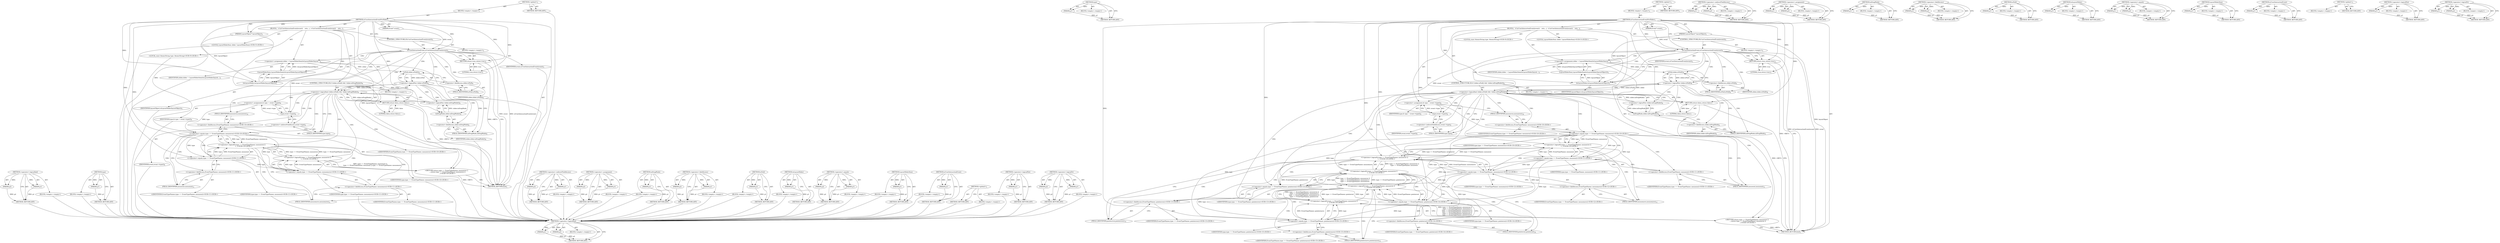digraph "&lt;operator&gt;.logicalOr" {
vulnerable_106 [label=<(METHOD,&lt;operator&gt;.logicalAnd)>];
vulnerable_107 [label=<(PARAM,p1)>];
vulnerable_108 [label=<(PARAM,p2)>];
vulnerable_109 [label=<(BLOCK,&lt;empty&gt;,&lt;empty&gt;)>];
vulnerable_110 [label=<(METHOD_RETURN,ANY)>];
vulnerable_128 [label=<(METHOD,type)>];
vulnerable_129 [label=<(PARAM,p1)>];
vulnerable_130 [label=<(BLOCK,&lt;empty&gt;,&lt;empty&gt;)>];
vulnerable_131 [label=<(METHOD_RETURN,ANY)>];
vulnerable_6 [label=<(METHOD,&lt;global&gt;)<SUB>1</SUB>>];
vulnerable_7 [label=<(BLOCK,&lt;empty&gt;,&lt;empty&gt;)<SUB>1</SUB>>];
vulnerable_8 [label=<(METHOD,isUserInteractionEventForSlider)<SUB>1</SUB>>];
vulnerable_9 [label=<(PARAM,Event* event)<SUB>1</SUB>>];
vulnerable_10 [label=<(PARAM,LayoutObject* layoutObject)<SUB>1</SUB>>];
vulnerable_11 [label=<(BLOCK,{
  if (isUserInteractionEvent(event))
    retu...,{
  if (isUserInteractionEvent(event))
    retu...)<SUB>1</SUB>>];
vulnerable_12 [label=<(CONTROL_STRUCTURE,IF,if (isUserInteractionEvent(event)))<SUB>2</SUB>>];
vulnerable_13 [label=<(isUserInteractionEvent,isUserInteractionEvent(event))<SUB>2</SUB>>];
vulnerable_14 [label=<(IDENTIFIER,event,isUserInteractionEvent(event))<SUB>2</SUB>>];
vulnerable_15 [label=<(BLOCK,&lt;empty&gt;,&lt;empty&gt;)<SUB>3</SUB>>];
vulnerable_16 [label=<(RETURN,return true;,return true;)<SUB>3</SUB>>];
vulnerable_17 [label=<(LITERAL,true,return true;)<SUB>3</SUB>>];
vulnerable_18 [label="<(LOCAL,LayoutSliderItem slider: LayoutSliderItem)<SUB>5</SUB>>"];
vulnerable_19 [label=<(&lt;operator&gt;.assignment,slider = LayoutSliderItem(toLayoutSlider(layout...)<SUB>5</SUB>>];
vulnerable_20 [label=<(IDENTIFIER,slider,slider = LayoutSliderItem(toLayoutSlider(layout...)<SUB>5</SUB>>];
vulnerable_21 [label=<(LayoutSliderItem,LayoutSliderItem(toLayoutSlider(layoutObject)))<SUB>5</SUB>>];
vulnerable_22 [label=<(toLayoutSlider,toLayoutSlider(layoutObject))<SUB>5</SUB>>];
vulnerable_23 [label=<(IDENTIFIER,layoutObject,toLayoutSlider(layoutObject))<SUB>5</SUB>>];
vulnerable_24 [label=<(CONTROL_STRUCTURE,IF,if (!slider.isNull() &amp;&amp; !slider.inDragMode()))<SUB>6</SUB>>];
vulnerable_25 [label=<(&lt;operator&gt;.logicalAnd,!slider.isNull() &amp;&amp; !slider.inDragMode())<SUB>6</SUB>>];
vulnerable_26 [label=<(&lt;operator&gt;.logicalNot,!slider.isNull())<SUB>6</SUB>>];
vulnerable_27 [label=<(isNull,slider.isNull())<SUB>6</SUB>>];
vulnerable_28 [label=<(&lt;operator&gt;.fieldAccess,slider.isNull)<SUB>6</SUB>>];
vulnerable_29 [label=<(IDENTIFIER,slider,slider.isNull())<SUB>6</SUB>>];
vulnerable_30 [label=<(FIELD_IDENTIFIER,isNull,isNull)<SUB>6</SUB>>];
vulnerable_31 [label=<(&lt;operator&gt;.logicalNot,!slider.inDragMode())<SUB>6</SUB>>];
vulnerable_32 [label=<(inDragMode,slider.inDragMode())<SUB>6</SUB>>];
vulnerable_33 [label=<(&lt;operator&gt;.fieldAccess,slider.inDragMode)<SUB>6</SUB>>];
vulnerable_34 [label=<(IDENTIFIER,slider,slider.inDragMode())<SUB>6</SUB>>];
vulnerable_35 [label=<(FIELD_IDENTIFIER,inDragMode,inDragMode)<SUB>6</SUB>>];
vulnerable_36 [label=<(BLOCK,&lt;empty&gt;,&lt;empty&gt;)<SUB>7</SUB>>];
vulnerable_37 [label=<(RETURN,return false;,return false;)<SUB>7</SUB>>];
vulnerable_38 [label=<(LITERAL,false,return false;)<SUB>7</SUB>>];
vulnerable_39 [label="<(LOCAL,const AtomicString type: AtomicString)<SUB>9</SUB>>"];
vulnerable_40 [label=<(&lt;operator&gt;.assignment,&amp; type = event-&gt;type())<SUB>9</SUB>>];
vulnerable_41 [label=<(IDENTIFIER,type,&amp; type = event-&gt;type())<SUB>9</SUB>>];
vulnerable_42 [label=<(type,event-&gt;type())<SUB>9</SUB>>];
vulnerable_43 [label=<(&lt;operator&gt;.indirectFieldAccess,event-&gt;type)<SUB>9</SUB>>];
vulnerable_44 [label=<(IDENTIFIER,event,event-&gt;type())<SUB>9</SUB>>];
vulnerable_45 [label=<(FIELD_IDENTIFIER,type,type)<SUB>9</SUB>>];
vulnerable_46 [label="<(RETURN,return type == EventTypeNames::mouseover ||
   ...,return type == EventTypeNames::mouseover ||
   ...)<SUB>10</SUB>>"];
vulnerable_47 [label="<(&lt;operator&gt;.logicalOr,type == EventTypeNames::mouseover ||
         t...)<SUB>10</SUB>>"];
vulnerable_48 [label="<(&lt;operator&gt;.logicalOr,type == EventTypeNames::mouseover ||
         t...)<SUB>10</SUB>>"];
vulnerable_49 [label="<(&lt;operator&gt;.equals,type == EventTypeNames::mouseover)<SUB>10</SUB>>"];
vulnerable_50 [label="<(IDENTIFIER,type,type == EventTypeNames::mouseover)<SUB>10</SUB>>"];
vulnerable_51 [label="<(&lt;operator&gt;.fieldAccess,EventTypeNames::mouseover)<SUB>10</SUB>>"];
vulnerable_52 [label="<(IDENTIFIER,EventTypeNames,type == EventTypeNames::mouseover)<SUB>10</SUB>>"];
vulnerable_53 [label=<(FIELD_IDENTIFIER,mouseover,mouseover)<SUB>10</SUB>>];
vulnerable_54 [label="<(&lt;operator&gt;.equals,type == EventTypeNames::mouseout)<SUB>11</SUB>>"];
vulnerable_55 [label="<(IDENTIFIER,type,type == EventTypeNames::mouseout)<SUB>11</SUB>>"];
vulnerable_56 [label="<(&lt;operator&gt;.fieldAccess,EventTypeNames::mouseout)<SUB>11</SUB>>"];
vulnerable_57 [label="<(IDENTIFIER,EventTypeNames,type == EventTypeNames::mouseout)<SUB>11</SUB>>"];
vulnerable_58 [label=<(FIELD_IDENTIFIER,mouseout,mouseout)<SUB>11</SUB>>];
vulnerable_59 [label="<(&lt;operator&gt;.equals,type == EventTypeNames::mousemove)<SUB>11</SUB>>"];
vulnerable_60 [label="<(IDENTIFIER,type,type == EventTypeNames::mousemove)<SUB>11</SUB>>"];
vulnerable_61 [label="<(&lt;operator&gt;.fieldAccess,EventTypeNames::mousemove)<SUB>11</SUB>>"];
vulnerable_62 [label="<(IDENTIFIER,EventTypeNames,type == EventTypeNames::mousemove)<SUB>11</SUB>>"];
vulnerable_63 [label=<(FIELD_IDENTIFIER,mousemove,mousemove)<SUB>11</SUB>>];
vulnerable_64 [label=<(METHOD_RETURN,bool)<SUB>1</SUB>>];
vulnerable_66 [label=<(METHOD_RETURN,ANY)<SUB>1</SUB>>];
vulnerable_132 [label=<(METHOD,&lt;operator&gt;.indirectFieldAccess)>];
vulnerable_133 [label=<(PARAM,p1)>];
vulnerable_134 [label=<(PARAM,p2)>];
vulnerable_135 [label=<(BLOCK,&lt;empty&gt;,&lt;empty&gt;)>];
vulnerable_136 [label=<(METHOD_RETURN,ANY)>];
vulnerable_93 [label=<(METHOD,&lt;operator&gt;.assignment)>];
vulnerable_94 [label=<(PARAM,p1)>];
vulnerable_95 [label=<(PARAM,p2)>];
vulnerable_96 [label=<(BLOCK,&lt;empty&gt;,&lt;empty&gt;)>];
vulnerable_97 [label=<(METHOD_RETURN,ANY)>];
vulnerable_124 [label=<(METHOD,inDragMode)>];
vulnerable_125 [label=<(PARAM,p1)>];
vulnerable_126 [label=<(BLOCK,&lt;empty&gt;,&lt;empty&gt;)>];
vulnerable_127 [label=<(METHOD_RETURN,ANY)>];
vulnerable_119 [label=<(METHOD,&lt;operator&gt;.fieldAccess)>];
vulnerable_120 [label=<(PARAM,p1)>];
vulnerable_121 [label=<(PARAM,p2)>];
vulnerable_122 [label=<(BLOCK,&lt;empty&gt;,&lt;empty&gt;)>];
vulnerable_123 [label=<(METHOD_RETURN,ANY)>];
vulnerable_115 [label=<(METHOD,isNull)>];
vulnerable_116 [label=<(PARAM,p1)>];
vulnerable_117 [label=<(BLOCK,&lt;empty&gt;,&lt;empty&gt;)>];
vulnerable_118 [label=<(METHOD_RETURN,ANY)>];
vulnerable_102 [label=<(METHOD,toLayoutSlider)>];
vulnerable_103 [label=<(PARAM,p1)>];
vulnerable_104 [label=<(BLOCK,&lt;empty&gt;,&lt;empty&gt;)>];
vulnerable_105 [label=<(METHOD_RETURN,ANY)>];
vulnerable_142 [label=<(METHOD,&lt;operator&gt;.equals)>];
vulnerable_143 [label=<(PARAM,p1)>];
vulnerable_144 [label=<(PARAM,p2)>];
vulnerable_145 [label=<(BLOCK,&lt;empty&gt;,&lt;empty&gt;)>];
vulnerable_146 [label=<(METHOD_RETURN,ANY)>];
vulnerable_98 [label=<(METHOD,LayoutSliderItem)>];
vulnerable_99 [label=<(PARAM,p1)>];
vulnerable_100 [label=<(BLOCK,&lt;empty&gt;,&lt;empty&gt;)>];
vulnerable_101 [label=<(METHOD_RETURN,ANY)>];
vulnerable_89 [label=<(METHOD,isUserInteractionEvent)>];
vulnerable_90 [label=<(PARAM,p1)>];
vulnerable_91 [label=<(BLOCK,&lt;empty&gt;,&lt;empty&gt;)>];
vulnerable_92 [label=<(METHOD_RETURN,ANY)>];
vulnerable_83 [label=<(METHOD,&lt;global&gt;)<SUB>1</SUB>>];
vulnerable_84 [label=<(BLOCK,&lt;empty&gt;,&lt;empty&gt;)>];
vulnerable_85 [label=<(METHOD_RETURN,ANY)>];
vulnerable_111 [label=<(METHOD,&lt;operator&gt;.logicalNot)>];
vulnerable_112 [label=<(PARAM,p1)>];
vulnerable_113 [label=<(BLOCK,&lt;empty&gt;,&lt;empty&gt;)>];
vulnerable_114 [label=<(METHOD_RETURN,ANY)>];
vulnerable_137 [label=<(METHOD,&lt;operator&gt;.logicalOr)>];
vulnerable_138 [label=<(PARAM,p1)>];
vulnerable_139 [label=<(PARAM,p2)>];
vulnerable_140 [label=<(BLOCK,&lt;empty&gt;,&lt;empty&gt;)>];
vulnerable_141 [label=<(METHOD_RETURN,ANY)>];
fixed_124 [label=<(METHOD,&lt;operator&gt;.logicalAnd)>];
fixed_125 [label=<(PARAM,p1)>];
fixed_126 [label=<(PARAM,p2)>];
fixed_127 [label=<(BLOCK,&lt;empty&gt;,&lt;empty&gt;)>];
fixed_128 [label=<(METHOD_RETURN,ANY)>];
fixed_146 [label=<(METHOD,type)>];
fixed_147 [label=<(PARAM,p1)>];
fixed_148 [label=<(BLOCK,&lt;empty&gt;,&lt;empty&gt;)>];
fixed_149 [label=<(METHOD_RETURN,ANY)>];
fixed_6 [label=<(METHOD,&lt;global&gt;)<SUB>1</SUB>>];
fixed_7 [label=<(BLOCK,&lt;empty&gt;,&lt;empty&gt;)<SUB>1</SUB>>];
fixed_8 [label=<(METHOD,isUserInteractionEventForSlider)<SUB>1</SUB>>];
fixed_9 [label=<(PARAM,Event* event)<SUB>1</SUB>>];
fixed_10 [label=<(PARAM,LayoutObject* layoutObject)<SUB>1</SUB>>];
fixed_11 [label=<(BLOCK,{
  if (isUserInteractionEvent(event))
    retu...,{
  if (isUserInteractionEvent(event))
    retu...)<SUB>1</SUB>>];
fixed_12 [label=<(CONTROL_STRUCTURE,IF,if (isUserInteractionEvent(event)))<SUB>2</SUB>>];
fixed_13 [label=<(isUserInteractionEvent,isUserInteractionEvent(event))<SUB>2</SUB>>];
fixed_14 [label=<(IDENTIFIER,event,isUserInteractionEvent(event))<SUB>2</SUB>>];
fixed_15 [label=<(BLOCK,&lt;empty&gt;,&lt;empty&gt;)<SUB>3</SUB>>];
fixed_16 [label=<(RETURN,return true;,return true;)<SUB>3</SUB>>];
fixed_17 [label=<(LITERAL,true,return true;)<SUB>3</SUB>>];
fixed_18 [label="<(LOCAL,LayoutSliderItem slider: LayoutSliderItem)<SUB>5</SUB>>"];
fixed_19 [label=<(&lt;operator&gt;.assignment,slider = LayoutSliderItem(toLayoutSlider(layout...)<SUB>5</SUB>>];
fixed_20 [label=<(IDENTIFIER,slider,slider = LayoutSliderItem(toLayoutSlider(layout...)<SUB>5</SUB>>];
fixed_21 [label=<(LayoutSliderItem,LayoutSliderItem(toLayoutSlider(layoutObject)))<SUB>5</SUB>>];
fixed_22 [label=<(toLayoutSlider,toLayoutSlider(layoutObject))<SUB>5</SUB>>];
fixed_23 [label=<(IDENTIFIER,layoutObject,toLayoutSlider(layoutObject))<SUB>5</SUB>>];
fixed_24 [label=<(CONTROL_STRUCTURE,IF,if (!slider.isNull() &amp;&amp; !slider.inDragMode()))<SUB>6</SUB>>];
fixed_25 [label=<(&lt;operator&gt;.logicalAnd,!slider.isNull() &amp;&amp; !slider.inDragMode())<SUB>6</SUB>>];
fixed_26 [label=<(&lt;operator&gt;.logicalNot,!slider.isNull())<SUB>6</SUB>>];
fixed_27 [label=<(isNull,slider.isNull())<SUB>6</SUB>>];
fixed_28 [label=<(&lt;operator&gt;.fieldAccess,slider.isNull)<SUB>6</SUB>>];
fixed_29 [label=<(IDENTIFIER,slider,slider.isNull())<SUB>6</SUB>>];
fixed_30 [label=<(FIELD_IDENTIFIER,isNull,isNull)<SUB>6</SUB>>];
fixed_31 [label=<(&lt;operator&gt;.logicalNot,!slider.inDragMode())<SUB>6</SUB>>];
fixed_32 [label=<(inDragMode,slider.inDragMode())<SUB>6</SUB>>];
fixed_33 [label=<(&lt;operator&gt;.fieldAccess,slider.inDragMode)<SUB>6</SUB>>];
fixed_34 [label=<(IDENTIFIER,slider,slider.inDragMode())<SUB>6</SUB>>];
fixed_35 [label=<(FIELD_IDENTIFIER,inDragMode,inDragMode)<SUB>6</SUB>>];
fixed_36 [label=<(BLOCK,&lt;empty&gt;,&lt;empty&gt;)<SUB>7</SUB>>];
fixed_37 [label=<(RETURN,return false;,return false;)<SUB>7</SUB>>];
fixed_38 [label=<(LITERAL,false,return false;)<SUB>7</SUB>>];
fixed_39 [label="<(LOCAL,const AtomicString type: AtomicString)<SUB>9</SUB>>"];
fixed_40 [label=<(&lt;operator&gt;.assignment,&amp; type = event-&gt;type())<SUB>9</SUB>>];
fixed_41 [label=<(IDENTIFIER,type,&amp; type = event-&gt;type())<SUB>9</SUB>>];
fixed_42 [label=<(type,event-&gt;type())<SUB>9</SUB>>];
fixed_43 [label=<(&lt;operator&gt;.indirectFieldAccess,event-&gt;type)<SUB>9</SUB>>];
fixed_44 [label=<(IDENTIFIER,event,event-&gt;type())<SUB>9</SUB>>];
fixed_45 [label=<(FIELD_IDENTIFIER,type,type)<SUB>9</SUB>>];
fixed_46 [label="<(RETURN,return type == EventTypeNames::mouseover ||
   ...,return type == EventTypeNames::mouseover ||
   ...)<SUB>10</SUB>>"];
fixed_47 [label="<(&lt;operator&gt;.logicalOr,type == EventTypeNames::mouseover ||
         t...)<SUB>10</SUB>>"];
fixed_48 [label="<(&lt;operator&gt;.logicalOr,type == EventTypeNames::mouseover ||
         t...)<SUB>10</SUB>>"];
fixed_49 [label="<(&lt;operator&gt;.logicalOr,type == EventTypeNames::mouseover ||
         t...)<SUB>10</SUB>>"];
fixed_50 [label="<(&lt;operator&gt;.logicalOr,type == EventTypeNames::mouseover ||
         t...)<SUB>10</SUB>>"];
fixed_51 [label="<(&lt;operator&gt;.logicalOr,type == EventTypeNames::mouseover ||
         t...)<SUB>10</SUB>>"];
fixed_52 [label="<(&lt;operator&gt;.equals,type == EventTypeNames::mouseover)<SUB>10</SUB>>"];
fixed_53 [label="<(IDENTIFIER,type,type == EventTypeNames::mouseover)<SUB>10</SUB>>"];
fixed_54 [label="<(&lt;operator&gt;.fieldAccess,EventTypeNames::mouseover)<SUB>10</SUB>>"];
fixed_55 [label="<(IDENTIFIER,EventTypeNames,type == EventTypeNames::mouseover)<SUB>10</SUB>>"];
fixed_56 [label=<(FIELD_IDENTIFIER,mouseover,mouseover)<SUB>10</SUB>>];
fixed_57 [label="<(&lt;operator&gt;.equals,type == EventTypeNames::mouseout)<SUB>11</SUB>>"];
fixed_58 [label="<(IDENTIFIER,type,type == EventTypeNames::mouseout)<SUB>11</SUB>>"];
fixed_59 [label="<(&lt;operator&gt;.fieldAccess,EventTypeNames::mouseout)<SUB>11</SUB>>"];
fixed_60 [label="<(IDENTIFIER,EventTypeNames,type == EventTypeNames::mouseout)<SUB>11</SUB>>"];
fixed_61 [label=<(FIELD_IDENTIFIER,mouseout,mouseout)<SUB>11</SUB>>];
fixed_62 [label="<(&lt;operator&gt;.equals,type == EventTypeNames::mousemove)<SUB>12</SUB>>"];
fixed_63 [label="<(IDENTIFIER,type,type == EventTypeNames::mousemove)<SUB>12</SUB>>"];
fixed_64 [label="<(&lt;operator&gt;.fieldAccess,EventTypeNames::mousemove)<SUB>12</SUB>>"];
fixed_65 [label="<(IDENTIFIER,EventTypeNames,type == EventTypeNames::mousemove)<SUB>12</SUB>>"];
fixed_66 [label=<(FIELD_IDENTIFIER,mousemove,mousemove)<SUB>12</SUB>>];
fixed_67 [label="<(&lt;operator&gt;.equals,type == EventTypeNames::pointerover)<SUB>13</SUB>>"];
fixed_68 [label="<(IDENTIFIER,type,type == EventTypeNames::pointerover)<SUB>13</SUB>>"];
fixed_69 [label="<(&lt;operator&gt;.fieldAccess,EventTypeNames::pointerover)<SUB>13</SUB>>"];
fixed_70 [label="<(IDENTIFIER,EventTypeNames,type == EventTypeNames::pointerover)<SUB>13</SUB>>"];
fixed_71 [label=<(FIELD_IDENTIFIER,pointerover,pointerover)<SUB>13</SUB>>];
fixed_72 [label="<(&lt;operator&gt;.equals,type == EventTypeNames::pointerout)<SUB>14</SUB>>"];
fixed_73 [label="<(IDENTIFIER,type,type == EventTypeNames::pointerout)<SUB>14</SUB>>"];
fixed_74 [label="<(&lt;operator&gt;.fieldAccess,EventTypeNames::pointerout)<SUB>14</SUB>>"];
fixed_75 [label="<(IDENTIFIER,EventTypeNames,type == EventTypeNames::pointerout)<SUB>14</SUB>>"];
fixed_76 [label=<(FIELD_IDENTIFIER,pointerout,pointerout)<SUB>14</SUB>>];
fixed_77 [label="<(&lt;operator&gt;.equals,type == EventTypeNames::pointermove)<SUB>15</SUB>>"];
fixed_78 [label="<(IDENTIFIER,type,type == EventTypeNames::pointermove)<SUB>15</SUB>>"];
fixed_79 [label="<(&lt;operator&gt;.fieldAccess,EventTypeNames::pointermove)<SUB>15</SUB>>"];
fixed_80 [label="<(IDENTIFIER,EventTypeNames,type == EventTypeNames::pointermove)<SUB>15</SUB>>"];
fixed_81 [label=<(FIELD_IDENTIFIER,pointermove,pointermove)<SUB>15</SUB>>];
fixed_82 [label=<(METHOD_RETURN,bool)<SUB>1</SUB>>];
fixed_84 [label=<(METHOD_RETURN,ANY)<SUB>1</SUB>>];
fixed_150 [label=<(METHOD,&lt;operator&gt;.indirectFieldAccess)>];
fixed_151 [label=<(PARAM,p1)>];
fixed_152 [label=<(PARAM,p2)>];
fixed_153 [label=<(BLOCK,&lt;empty&gt;,&lt;empty&gt;)>];
fixed_154 [label=<(METHOD_RETURN,ANY)>];
fixed_111 [label=<(METHOD,&lt;operator&gt;.assignment)>];
fixed_112 [label=<(PARAM,p1)>];
fixed_113 [label=<(PARAM,p2)>];
fixed_114 [label=<(BLOCK,&lt;empty&gt;,&lt;empty&gt;)>];
fixed_115 [label=<(METHOD_RETURN,ANY)>];
fixed_142 [label=<(METHOD,inDragMode)>];
fixed_143 [label=<(PARAM,p1)>];
fixed_144 [label=<(BLOCK,&lt;empty&gt;,&lt;empty&gt;)>];
fixed_145 [label=<(METHOD_RETURN,ANY)>];
fixed_137 [label=<(METHOD,&lt;operator&gt;.fieldAccess)>];
fixed_138 [label=<(PARAM,p1)>];
fixed_139 [label=<(PARAM,p2)>];
fixed_140 [label=<(BLOCK,&lt;empty&gt;,&lt;empty&gt;)>];
fixed_141 [label=<(METHOD_RETURN,ANY)>];
fixed_133 [label=<(METHOD,isNull)>];
fixed_134 [label=<(PARAM,p1)>];
fixed_135 [label=<(BLOCK,&lt;empty&gt;,&lt;empty&gt;)>];
fixed_136 [label=<(METHOD_RETURN,ANY)>];
fixed_120 [label=<(METHOD,toLayoutSlider)>];
fixed_121 [label=<(PARAM,p1)>];
fixed_122 [label=<(BLOCK,&lt;empty&gt;,&lt;empty&gt;)>];
fixed_123 [label=<(METHOD_RETURN,ANY)>];
fixed_160 [label=<(METHOD,&lt;operator&gt;.equals)>];
fixed_161 [label=<(PARAM,p1)>];
fixed_162 [label=<(PARAM,p2)>];
fixed_163 [label=<(BLOCK,&lt;empty&gt;,&lt;empty&gt;)>];
fixed_164 [label=<(METHOD_RETURN,ANY)>];
fixed_116 [label=<(METHOD,LayoutSliderItem)>];
fixed_117 [label=<(PARAM,p1)>];
fixed_118 [label=<(BLOCK,&lt;empty&gt;,&lt;empty&gt;)>];
fixed_119 [label=<(METHOD_RETURN,ANY)>];
fixed_107 [label=<(METHOD,isUserInteractionEvent)>];
fixed_108 [label=<(PARAM,p1)>];
fixed_109 [label=<(BLOCK,&lt;empty&gt;,&lt;empty&gt;)>];
fixed_110 [label=<(METHOD_RETURN,ANY)>];
fixed_101 [label=<(METHOD,&lt;global&gt;)<SUB>1</SUB>>];
fixed_102 [label=<(BLOCK,&lt;empty&gt;,&lt;empty&gt;)>];
fixed_103 [label=<(METHOD_RETURN,ANY)>];
fixed_129 [label=<(METHOD,&lt;operator&gt;.logicalNot)>];
fixed_130 [label=<(PARAM,p1)>];
fixed_131 [label=<(BLOCK,&lt;empty&gt;,&lt;empty&gt;)>];
fixed_132 [label=<(METHOD_RETURN,ANY)>];
fixed_155 [label=<(METHOD,&lt;operator&gt;.logicalOr)>];
fixed_156 [label=<(PARAM,p1)>];
fixed_157 [label=<(PARAM,p2)>];
fixed_158 [label=<(BLOCK,&lt;empty&gt;,&lt;empty&gt;)>];
fixed_159 [label=<(METHOD_RETURN,ANY)>];
vulnerable_106 -> vulnerable_107  [key=0, label="AST: "];
vulnerable_106 -> vulnerable_107  [key=1, label="DDG: "];
vulnerable_106 -> vulnerable_109  [key=0, label="AST: "];
vulnerable_106 -> vulnerable_108  [key=0, label="AST: "];
vulnerable_106 -> vulnerable_108  [key=1, label="DDG: "];
vulnerable_106 -> vulnerable_110  [key=0, label="AST: "];
vulnerable_106 -> vulnerable_110  [key=1, label="CFG: "];
vulnerable_107 -> vulnerable_110  [key=0, label="DDG: p1"];
vulnerable_108 -> vulnerable_110  [key=0, label="DDG: p2"];
vulnerable_109 -> fixed_124  [key=0];
vulnerable_110 -> fixed_124  [key=0];
vulnerable_128 -> vulnerable_129  [key=0, label="AST: "];
vulnerable_128 -> vulnerable_129  [key=1, label="DDG: "];
vulnerable_128 -> vulnerable_130  [key=0, label="AST: "];
vulnerable_128 -> vulnerable_131  [key=0, label="AST: "];
vulnerable_128 -> vulnerable_131  [key=1, label="CFG: "];
vulnerable_129 -> vulnerable_131  [key=0, label="DDG: p1"];
vulnerable_130 -> fixed_124  [key=0];
vulnerable_131 -> fixed_124  [key=0];
vulnerable_6 -> vulnerable_7  [key=0, label="AST: "];
vulnerable_6 -> vulnerable_66  [key=0, label="AST: "];
vulnerable_6 -> vulnerable_66  [key=1, label="CFG: "];
vulnerable_7 -> vulnerable_8  [key=0, label="AST: "];
vulnerable_8 -> vulnerable_9  [key=0, label="AST: "];
vulnerable_8 -> vulnerable_9  [key=1, label="DDG: "];
vulnerable_8 -> vulnerable_10  [key=0, label="AST: "];
vulnerable_8 -> vulnerable_10  [key=1, label="DDG: "];
vulnerable_8 -> vulnerable_11  [key=0, label="AST: "];
vulnerable_8 -> vulnerable_64  [key=0, label="AST: "];
vulnerable_8 -> vulnerable_13  [key=0, label="CFG: "];
vulnerable_8 -> vulnerable_13  [key=1, label="DDG: "];
vulnerable_8 -> vulnerable_16  [key=0, label="DDG: "];
vulnerable_8 -> vulnerable_37  [key=0, label="DDG: "];
vulnerable_8 -> vulnerable_17  [key=0, label="DDG: "];
vulnerable_8 -> vulnerable_22  [key=0, label="DDG: "];
vulnerable_8 -> vulnerable_38  [key=0, label="DDG: "];
vulnerable_8 -> vulnerable_59  [key=0, label="DDG: "];
vulnerable_8 -> vulnerable_49  [key=0, label="DDG: "];
vulnerable_8 -> vulnerable_54  [key=0, label="DDG: "];
vulnerable_9 -> vulnerable_13  [key=0, label="DDG: event"];
vulnerable_10 -> vulnerable_64  [key=0, label="DDG: layoutObject"];
vulnerable_10 -> vulnerable_22  [key=0, label="DDG: layoutObject"];
vulnerable_11 -> vulnerable_12  [key=0, label="AST: "];
vulnerable_11 -> vulnerable_18  [key=0, label="AST: "];
vulnerable_11 -> vulnerable_19  [key=0, label="AST: "];
vulnerable_11 -> vulnerable_24  [key=0, label="AST: "];
vulnerable_11 -> vulnerable_39  [key=0, label="AST: "];
vulnerable_11 -> vulnerable_40  [key=0, label="AST: "];
vulnerable_11 -> vulnerable_46  [key=0, label="AST: "];
vulnerable_12 -> vulnerable_13  [key=0, label="AST: "];
vulnerable_12 -> vulnerable_15  [key=0, label="AST: "];
vulnerable_13 -> vulnerable_14  [key=0, label="AST: "];
vulnerable_13 -> vulnerable_16  [key=0, label="CFG: "];
vulnerable_13 -> vulnerable_16  [key=1, label="CDG: "];
vulnerable_13 -> vulnerable_22  [key=0, label="CFG: "];
vulnerable_13 -> vulnerable_22  [key=1, label="CDG: "];
vulnerable_13 -> vulnerable_64  [key=0, label="DDG: event"];
vulnerable_13 -> vulnerable_64  [key=1, label="DDG: isUserInteractionEvent(event)"];
vulnerable_13 -> vulnerable_42  [key=0, label="DDG: event"];
vulnerable_13 -> vulnerable_30  [key=0, label="CDG: "];
vulnerable_13 -> vulnerable_21  [key=0, label="CDG: "];
vulnerable_13 -> vulnerable_26  [key=0, label="CDG: "];
vulnerable_13 -> vulnerable_19  [key=0, label="CDG: "];
vulnerable_13 -> vulnerable_28  [key=0, label="CDG: "];
vulnerable_13 -> vulnerable_25  [key=0, label="CDG: "];
vulnerable_13 -> vulnerable_27  [key=0, label="CDG: "];
vulnerable_14 -> fixed_124  [key=0];
vulnerable_15 -> vulnerable_16  [key=0, label="AST: "];
vulnerable_16 -> vulnerable_17  [key=0, label="AST: "];
vulnerable_16 -> vulnerable_64  [key=0, label="CFG: "];
vulnerable_16 -> vulnerable_64  [key=1, label="DDG: &lt;RET&gt;"];
vulnerable_17 -> vulnerable_16  [key=0, label="DDG: true"];
vulnerable_18 -> fixed_124  [key=0];
vulnerable_19 -> vulnerable_20  [key=0, label="AST: "];
vulnerable_19 -> vulnerable_21  [key=0, label="AST: "];
vulnerable_19 -> vulnerable_30  [key=0, label="CFG: "];
vulnerable_19 -> vulnerable_27  [key=0, label="DDG: slider"];
vulnerable_19 -> vulnerable_32  [key=0, label="DDG: slider"];
vulnerable_20 -> fixed_124  [key=0];
vulnerable_21 -> vulnerable_22  [key=0, label="AST: "];
vulnerable_21 -> vulnerable_19  [key=0, label="CFG: "];
vulnerable_21 -> vulnerable_19  [key=1, label="DDG: toLayoutSlider(layoutObject)"];
vulnerable_22 -> vulnerable_23  [key=0, label="AST: "];
vulnerable_22 -> vulnerable_21  [key=0, label="CFG: "];
vulnerable_22 -> vulnerable_21  [key=1, label="DDG: layoutObject"];
vulnerable_23 -> fixed_124  [key=0];
vulnerable_24 -> vulnerable_25  [key=0, label="AST: "];
vulnerable_24 -> vulnerable_36  [key=0, label="AST: "];
vulnerable_25 -> vulnerable_26  [key=0, label="AST: "];
vulnerable_25 -> vulnerable_31  [key=0, label="AST: "];
vulnerable_25 -> vulnerable_37  [key=0, label="CFG: "];
vulnerable_25 -> vulnerable_37  [key=1, label="CDG: "];
vulnerable_25 -> vulnerable_45  [key=0, label="CFG: "];
vulnerable_25 -> vulnerable_45  [key=1, label="CDG: "];
vulnerable_25 -> vulnerable_47  [key=0, label="CDG: "];
vulnerable_25 -> vulnerable_48  [key=0, label="CDG: "];
vulnerable_25 -> vulnerable_49  [key=0, label="CDG: "];
vulnerable_25 -> vulnerable_42  [key=0, label="CDG: "];
vulnerable_25 -> vulnerable_51  [key=0, label="CDG: "];
vulnerable_25 -> vulnerable_46  [key=0, label="CDG: "];
vulnerable_25 -> vulnerable_53  [key=0, label="CDG: "];
vulnerable_25 -> vulnerable_40  [key=0, label="CDG: "];
vulnerable_25 -> vulnerable_43  [key=0, label="CDG: "];
vulnerable_26 -> vulnerable_27  [key=0, label="AST: "];
vulnerable_26 -> vulnerable_25  [key=0, label="CFG: "];
vulnerable_26 -> vulnerable_25  [key=1, label="DDG: slider.isNull()"];
vulnerable_26 -> vulnerable_35  [key=0, label="CFG: "];
vulnerable_26 -> vulnerable_35  [key=1, label="CDG: "];
vulnerable_26 -> vulnerable_32  [key=0, label="CDG: "];
vulnerable_26 -> vulnerable_33  [key=0, label="CDG: "];
vulnerable_26 -> vulnerable_31  [key=0, label="CDG: "];
vulnerable_27 -> vulnerable_28  [key=0, label="AST: "];
vulnerable_27 -> vulnerable_26  [key=0, label="CFG: "];
vulnerable_27 -> vulnerable_26  [key=1, label="DDG: slider.isNull"];
vulnerable_28 -> vulnerable_29  [key=0, label="AST: "];
vulnerable_28 -> vulnerable_30  [key=0, label="AST: "];
vulnerable_28 -> vulnerable_27  [key=0, label="CFG: "];
vulnerable_29 -> fixed_124  [key=0];
vulnerable_30 -> vulnerable_28  [key=0, label="CFG: "];
vulnerable_31 -> vulnerable_32  [key=0, label="AST: "];
vulnerable_31 -> vulnerable_25  [key=0, label="CFG: "];
vulnerable_31 -> vulnerable_25  [key=1, label="DDG: slider.inDragMode()"];
vulnerable_32 -> vulnerable_33  [key=0, label="AST: "];
vulnerable_32 -> vulnerable_31  [key=0, label="CFG: "];
vulnerable_32 -> vulnerable_31  [key=1, label="DDG: slider.inDragMode"];
vulnerable_33 -> vulnerable_34  [key=0, label="AST: "];
vulnerable_33 -> vulnerable_35  [key=0, label="AST: "];
vulnerable_33 -> vulnerable_32  [key=0, label="CFG: "];
vulnerable_34 -> fixed_124  [key=0];
vulnerable_35 -> vulnerable_33  [key=0, label="CFG: "];
vulnerable_36 -> vulnerable_37  [key=0, label="AST: "];
vulnerable_37 -> vulnerable_38  [key=0, label="AST: "];
vulnerable_37 -> vulnerable_64  [key=0, label="CFG: "];
vulnerable_37 -> vulnerable_64  [key=1, label="DDG: &lt;RET&gt;"];
vulnerable_38 -> vulnerable_37  [key=0, label="DDG: false"];
vulnerable_39 -> fixed_124  [key=0];
vulnerable_40 -> vulnerable_41  [key=0, label="AST: "];
vulnerable_40 -> vulnerable_42  [key=0, label="AST: "];
vulnerable_40 -> vulnerable_53  [key=0, label="CFG: "];
vulnerable_40 -> vulnerable_49  [key=0, label="DDG: type"];
vulnerable_41 -> fixed_124  [key=0];
vulnerable_42 -> vulnerable_43  [key=0, label="AST: "];
vulnerable_42 -> vulnerable_40  [key=0, label="CFG: "];
vulnerable_42 -> vulnerable_40  [key=1, label="DDG: event-&gt;type"];
vulnerable_43 -> vulnerable_44  [key=0, label="AST: "];
vulnerable_43 -> vulnerable_45  [key=0, label="AST: "];
vulnerable_43 -> vulnerable_42  [key=0, label="CFG: "];
vulnerable_44 -> fixed_124  [key=0];
vulnerable_45 -> vulnerable_43  [key=0, label="CFG: "];
vulnerable_46 -> vulnerable_47  [key=0, label="AST: "];
vulnerable_46 -> vulnerable_64  [key=0, label="CFG: "];
vulnerable_46 -> vulnerable_64  [key=1, label="DDG: &lt;RET&gt;"];
vulnerable_47 -> vulnerable_48  [key=0, label="AST: "];
vulnerable_47 -> vulnerable_59  [key=0, label="AST: "];
vulnerable_47 -> vulnerable_46  [key=0, label="CFG: "];
vulnerable_47 -> vulnerable_46  [key=1, label="DDG: type == EventTypeNames::mouseover ||
         type == EventTypeNames::mouseout || type == EventTypeNames::mousemove"];
vulnerable_48 -> vulnerable_49  [key=0, label="AST: "];
vulnerable_48 -> vulnerable_54  [key=0, label="AST: "];
vulnerable_48 -> vulnerable_47  [key=0, label="CFG: "];
vulnerable_48 -> vulnerable_47  [key=1, label="DDG: type == EventTypeNames::mouseover"];
vulnerable_48 -> vulnerable_47  [key=2, label="DDG: type == EventTypeNames::mouseout"];
vulnerable_48 -> vulnerable_63  [key=0, label="CFG: "];
vulnerable_48 -> vulnerable_63  [key=1, label="CDG: "];
vulnerable_48 -> vulnerable_61  [key=0, label="CDG: "];
vulnerable_48 -> vulnerable_59  [key=0, label="CDG: "];
vulnerable_49 -> vulnerable_50  [key=0, label="AST: "];
vulnerable_49 -> vulnerable_51  [key=0, label="AST: "];
vulnerable_49 -> vulnerable_48  [key=0, label="CFG: "];
vulnerable_49 -> vulnerable_48  [key=1, label="DDG: type"];
vulnerable_49 -> vulnerable_48  [key=2, label="DDG: EventTypeNames::mouseover"];
vulnerable_49 -> vulnerable_58  [key=0, label="CFG: "];
vulnerable_49 -> vulnerable_58  [key=1, label="CDG: "];
vulnerable_49 -> vulnerable_59  [key=0, label="DDG: type"];
vulnerable_49 -> vulnerable_54  [key=0, label="DDG: type"];
vulnerable_49 -> vulnerable_54  [key=1, label="CDG: "];
vulnerable_49 -> vulnerable_56  [key=0, label="CDG: "];
vulnerable_50 -> fixed_124  [key=0];
vulnerable_51 -> vulnerable_52  [key=0, label="AST: "];
vulnerable_51 -> vulnerable_53  [key=0, label="AST: "];
vulnerable_51 -> vulnerable_49  [key=0, label="CFG: "];
vulnerable_52 -> fixed_124  [key=0];
vulnerable_53 -> vulnerable_51  [key=0, label="CFG: "];
vulnerable_54 -> vulnerable_55  [key=0, label="AST: "];
vulnerable_54 -> vulnerable_56  [key=0, label="AST: "];
vulnerable_54 -> vulnerable_48  [key=0, label="CFG: "];
vulnerable_54 -> vulnerable_48  [key=1, label="DDG: type"];
vulnerable_54 -> vulnerable_48  [key=2, label="DDG: EventTypeNames::mouseout"];
vulnerable_54 -> vulnerable_59  [key=0, label="DDG: type"];
vulnerable_55 -> fixed_124  [key=0];
vulnerable_56 -> vulnerable_57  [key=0, label="AST: "];
vulnerable_56 -> vulnerable_58  [key=0, label="AST: "];
vulnerable_56 -> vulnerable_54  [key=0, label="CFG: "];
vulnerable_57 -> fixed_124  [key=0];
vulnerable_58 -> vulnerable_56  [key=0, label="CFG: "];
vulnerable_59 -> vulnerable_60  [key=0, label="AST: "];
vulnerable_59 -> vulnerable_61  [key=0, label="AST: "];
vulnerable_59 -> vulnerable_47  [key=0, label="CFG: "];
vulnerable_59 -> vulnerable_47  [key=1, label="DDG: type"];
vulnerable_59 -> vulnerable_47  [key=2, label="DDG: EventTypeNames::mousemove"];
vulnerable_60 -> fixed_124  [key=0];
vulnerable_61 -> vulnerable_62  [key=0, label="AST: "];
vulnerable_61 -> vulnerable_63  [key=0, label="AST: "];
vulnerable_61 -> vulnerable_59  [key=0, label="CFG: "];
vulnerable_62 -> fixed_124  [key=0];
vulnerable_63 -> vulnerable_61  [key=0, label="CFG: "];
vulnerable_64 -> fixed_124  [key=0];
vulnerable_66 -> fixed_124  [key=0];
vulnerable_132 -> vulnerable_133  [key=0, label="AST: "];
vulnerable_132 -> vulnerable_133  [key=1, label="DDG: "];
vulnerable_132 -> vulnerable_135  [key=0, label="AST: "];
vulnerable_132 -> vulnerable_134  [key=0, label="AST: "];
vulnerable_132 -> vulnerable_134  [key=1, label="DDG: "];
vulnerable_132 -> vulnerable_136  [key=0, label="AST: "];
vulnerable_132 -> vulnerable_136  [key=1, label="CFG: "];
vulnerable_133 -> vulnerable_136  [key=0, label="DDG: p1"];
vulnerable_134 -> vulnerable_136  [key=0, label="DDG: p2"];
vulnerable_135 -> fixed_124  [key=0];
vulnerable_136 -> fixed_124  [key=0];
vulnerable_93 -> vulnerable_94  [key=0, label="AST: "];
vulnerable_93 -> vulnerable_94  [key=1, label="DDG: "];
vulnerable_93 -> vulnerable_96  [key=0, label="AST: "];
vulnerable_93 -> vulnerable_95  [key=0, label="AST: "];
vulnerable_93 -> vulnerable_95  [key=1, label="DDG: "];
vulnerable_93 -> vulnerable_97  [key=0, label="AST: "];
vulnerable_93 -> vulnerable_97  [key=1, label="CFG: "];
vulnerable_94 -> vulnerable_97  [key=0, label="DDG: p1"];
vulnerable_95 -> vulnerable_97  [key=0, label="DDG: p2"];
vulnerable_96 -> fixed_124  [key=0];
vulnerable_97 -> fixed_124  [key=0];
vulnerable_124 -> vulnerable_125  [key=0, label="AST: "];
vulnerable_124 -> vulnerable_125  [key=1, label="DDG: "];
vulnerable_124 -> vulnerable_126  [key=0, label="AST: "];
vulnerable_124 -> vulnerable_127  [key=0, label="AST: "];
vulnerable_124 -> vulnerable_127  [key=1, label="CFG: "];
vulnerable_125 -> vulnerable_127  [key=0, label="DDG: p1"];
vulnerable_126 -> fixed_124  [key=0];
vulnerable_127 -> fixed_124  [key=0];
vulnerable_119 -> vulnerable_120  [key=0, label="AST: "];
vulnerable_119 -> vulnerable_120  [key=1, label="DDG: "];
vulnerable_119 -> vulnerable_122  [key=0, label="AST: "];
vulnerable_119 -> vulnerable_121  [key=0, label="AST: "];
vulnerable_119 -> vulnerable_121  [key=1, label="DDG: "];
vulnerable_119 -> vulnerable_123  [key=0, label="AST: "];
vulnerable_119 -> vulnerable_123  [key=1, label="CFG: "];
vulnerable_120 -> vulnerable_123  [key=0, label="DDG: p1"];
vulnerable_121 -> vulnerable_123  [key=0, label="DDG: p2"];
vulnerable_122 -> fixed_124  [key=0];
vulnerable_123 -> fixed_124  [key=0];
vulnerable_115 -> vulnerable_116  [key=0, label="AST: "];
vulnerable_115 -> vulnerable_116  [key=1, label="DDG: "];
vulnerable_115 -> vulnerable_117  [key=0, label="AST: "];
vulnerable_115 -> vulnerable_118  [key=0, label="AST: "];
vulnerable_115 -> vulnerable_118  [key=1, label="CFG: "];
vulnerable_116 -> vulnerable_118  [key=0, label="DDG: p1"];
vulnerable_117 -> fixed_124  [key=0];
vulnerable_118 -> fixed_124  [key=0];
vulnerable_102 -> vulnerable_103  [key=0, label="AST: "];
vulnerable_102 -> vulnerable_103  [key=1, label="DDG: "];
vulnerable_102 -> vulnerable_104  [key=0, label="AST: "];
vulnerable_102 -> vulnerable_105  [key=0, label="AST: "];
vulnerable_102 -> vulnerable_105  [key=1, label="CFG: "];
vulnerable_103 -> vulnerable_105  [key=0, label="DDG: p1"];
vulnerable_104 -> fixed_124  [key=0];
vulnerable_105 -> fixed_124  [key=0];
vulnerable_142 -> vulnerable_143  [key=0, label="AST: "];
vulnerable_142 -> vulnerable_143  [key=1, label="DDG: "];
vulnerable_142 -> vulnerable_145  [key=0, label="AST: "];
vulnerable_142 -> vulnerable_144  [key=0, label="AST: "];
vulnerable_142 -> vulnerable_144  [key=1, label="DDG: "];
vulnerable_142 -> vulnerable_146  [key=0, label="AST: "];
vulnerable_142 -> vulnerable_146  [key=1, label="CFG: "];
vulnerable_143 -> vulnerable_146  [key=0, label="DDG: p1"];
vulnerable_144 -> vulnerable_146  [key=0, label="DDG: p2"];
vulnerable_145 -> fixed_124  [key=0];
vulnerable_146 -> fixed_124  [key=0];
vulnerable_98 -> vulnerable_99  [key=0, label="AST: "];
vulnerable_98 -> vulnerable_99  [key=1, label="DDG: "];
vulnerable_98 -> vulnerable_100  [key=0, label="AST: "];
vulnerable_98 -> vulnerable_101  [key=0, label="AST: "];
vulnerable_98 -> vulnerable_101  [key=1, label="CFG: "];
vulnerable_99 -> vulnerable_101  [key=0, label="DDG: p1"];
vulnerable_100 -> fixed_124  [key=0];
vulnerable_101 -> fixed_124  [key=0];
vulnerable_89 -> vulnerable_90  [key=0, label="AST: "];
vulnerable_89 -> vulnerable_90  [key=1, label="DDG: "];
vulnerable_89 -> vulnerable_91  [key=0, label="AST: "];
vulnerable_89 -> vulnerable_92  [key=0, label="AST: "];
vulnerable_89 -> vulnerable_92  [key=1, label="CFG: "];
vulnerable_90 -> vulnerable_92  [key=0, label="DDG: p1"];
vulnerable_91 -> fixed_124  [key=0];
vulnerable_92 -> fixed_124  [key=0];
vulnerable_83 -> vulnerable_84  [key=0, label="AST: "];
vulnerable_83 -> vulnerable_85  [key=0, label="AST: "];
vulnerable_83 -> vulnerable_85  [key=1, label="CFG: "];
vulnerable_84 -> fixed_124  [key=0];
vulnerable_85 -> fixed_124  [key=0];
vulnerable_111 -> vulnerable_112  [key=0, label="AST: "];
vulnerable_111 -> vulnerable_112  [key=1, label="DDG: "];
vulnerable_111 -> vulnerable_113  [key=0, label="AST: "];
vulnerable_111 -> vulnerable_114  [key=0, label="AST: "];
vulnerable_111 -> vulnerable_114  [key=1, label="CFG: "];
vulnerable_112 -> vulnerable_114  [key=0, label="DDG: p1"];
vulnerable_113 -> fixed_124  [key=0];
vulnerable_114 -> fixed_124  [key=0];
vulnerable_137 -> vulnerable_138  [key=0, label="AST: "];
vulnerable_137 -> vulnerable_138  [key=1, label="DDG: "];
vulnerable_137 -> vulnerable_140  [key=0, label="AST: "];
vulnerable_137 -> vulnerable_139  [key=0, label="AST: "];
vulnerable_137 -> vulnerable_139  [key=1, label="DDG: "];
vulnerable_137 -> vulnerable_141  [key=0, label="AST: "];
vulnerable_137 -> vulnerable_141  [key=1, label="CFG: "];
vulnerable_138 -> vulnerable_141  [key=0, label="DDG: p1"];
vulnerable_139 -> vulnerable_141  [key=0, label="DDG: p2"];
vulnerable_140 -> fixed_124  [key=0];
vulnerable_141 -> fixed_124  [key=0];
fixed_124 -> fixed_125  [key=0, label="AST: "];
fixed_124 -> fixed_125  [key=1, label="DDG: "];
fixed_124 -> fixed_127  [key=0, label="AST: "];
fixed_124 -> fixed_126  [key=0, label="AST: "];
fixed_124 -> fixed_126  [key=1, label="DDG: "];
fixed_124 -> fixed_128  [key=0, label="AST: "];
fixed_124 -> fixed_128  [key=1, label="CFG: "];
fixed_125 -> fixed_128  [key=0, label="DDG: p1"];
fixed_126 -> fixed_128  [key=0, label="DDG: p2"];
fixed_146 -> fixed_147  [key=0, label="AST: "];
fixed_146 -> fixed_147  [key=1, label="DDG: "];
fixed_146 -> fixed_148  [key=0, label="AST: "];
fixed_146 -> fixed_149  [key=0, label="AST: "];
fixed_146 -> fixed_149  [key=1, label="CFG: "];
fixed_147 -> fixed_149  [key=0, label="DDG: p1"];
fixed_6 -> fixed_7  [key=0, label="AST: "];
fixed_6 -> fixed_84  [key=0, label="AST: "];
fixed_6 -> fixed_84  [key=1, label="CFG: "];
fixed_7 -> fixed_8  [key=0, label="AST: "];
fixed_8 -> fixed_9  [key=0, label="AST: "];
fixed_8 -> fixed_9  [key=1, label="DDG: "];
fixed_8 -> fixed_10  [key=0, label="AST: "];
fixed_8 -> fixed_10  [key=1, label="DDG: "];
fixed_8 -> fixed_11  [key=0, label="AST: "];
fixed_8 -> fixed_82  [key=0, label="AST: "];
fixed_8 -> fixed_13  [key=0, label="CFG: "];
fixed_8 -> fixed_13  [key=1, label="DDG: "];
fixed_8 -> fixed_16  [key=0, label="DDG: "];
fixed_8 -> fixed_37  [key=0, label="DDG: "];
fixed_8 -> fixed_17  [key=0, label="DDG: "];
fixed_8 -> fixed_22  [key=0, label="DDG: "];
fixed_8 -> fixed_38  [key=0, label="DDG: "];
fixed_8 -> fixed_77  [key=0, label="DDG: "];
fixed_8 -> fixed_72  [key=0, label="DDG: "];
fixed_8 -> fixed_67  [key=0, label="DDG: "];
fixed_8 -> fixed_62  [key=0, label="DDG: "];
fixed_8 -> fixed_52  [key=0, label="DDG: "];
fixed_8 -> fixed_57  [key=0, label="DDG: "];
fixed_9 -> fixed_13  [key=0, label="DDG: event"];
fixed_10 -> fixed_82  [key=0, label="DDG: layoutObject"];
fixed_10 -> fixed_22  [key=0, label="DDG: layoutObject"];
fixed_11 -> fixed_12  [key=0, label="AST: "];
fixed_11 -> fixed_18  [key=0, label="AST: "];
fixed_11 -> fixed_19  [key=0, label="AST: "];
fixed_11 -> fixed_24  [key=0, label="AST: "];
fixed_11 -> fixed_39  [key=0, label="AST: "];
fixed_11 -> fixed_40  [key=0, label="AST: "];
fixed_11 -> fixed_46  [key=0, label="AST: "];
fixed_12 -> fixed_13  [key=0, label="AST: "];
fixed_12 -> fixed_15  [key=0, label="AST: "];
fixed_13 -> fixed_14  [key=0, label="AST: "];
fixed_13 -> fixed_16  [key=0, label="CFG: "];
fixed_13 -> fixed_16  [key=1, label="CDG: "];
fixed_13 -> fixed_22  [key=0, label="CFG: "];
fixed_13 -> fixed_22  [key=1, label="CDG: "];
fixed_13 -> fixed_82  [key=0, label="DDG: event"];
fixed_13 -> fixed_82  [key=1, label="DDG: isUserInteractionEvent(event)"];
fixed_13 -> fixed_42  [key=0, label="DDG: event"];
fixed_13 -> fixed_30  [key=0, label="CDG: "];
fixed_13 -> fixed_21  [key=0, label="CDG: "];
fixed_13 -> fixed_26  [key=0, label="CDG: "];
fixed_13 -> fixed_19  [key=0, label="CDG: "];
fixed_13 -> fixed_28  [key=0, label="CDG: "];
fixed_13 -> fixed_25  [key=0, label="CDG: "];
fixed_13 -> fixed_27  [key=0, label="CDG: "];
fixed_15 -> fixed_16  [key=0, label="AST: "];
fixed_16 -> fixed_17  [key=0, label="AST: "];
fixed_16 -> fixed_82  [key=0, label="CFG: "];
fixed_16 -> fixed_82  [key=1, label="DDG: &lt;RET&gt;"];
fixed_17 -> fixed_16  [key=0, label="DDG: true"];
fixed_19 -> fixed_20  [key=0, label="AST: "];
fixed_19 -> fixed_21  [key=0, label="AST: "];
fixed_19 -> fixed_30  [key=0, label="CFG: "];
fixed_19 -> fixed_27  [key=0, label="DDG: slider"];
fixed_19 -> fixed_32  [key=0, label="DDG: slider"];
fixed_21 -> fixed_22  [key=0, label="AST: "];
fixed_21 -> fixed_19  [key=0, label="CFG: "];
fixed_21 -> fixed_19  [key=1, label="DDG: toLayoutSlider(layoutObject)"];
fixed_22 -> fixed_23  [key=0, label="AST: "];
fixed_22 -> fixed_21  [key=0, label="CFG: "];
fixed_22 -> fixed_21  [key=1, label="DDG: layoutObject"];
fixed_24 -> fixed_25  [key=0, label="AST: "];
fixed_24 -> fixed_36  [key=0, label="AST: "];
fixed_25 -> fixed_26  [key=0, label="AST: "];
fixed_25 -> fixed_31  [key=0, label="AST: "];
fixed_25 -> fixed_37  [key=0, label="CFG: "];
fixed_25 -> fixed_37  [key=1, label="CDG: "];
fixed_25 -> fixed_45  [key=0, label="CFG: "];
fixed_25 -> fixed_45  [key=1, label="CDG: "];
fixed_25 -> fixed_47  [key=0, label="CDG: "];
fixed_25 -> fixed_48  [key=0, label="CDG: "];
fixed_25 -> fixed_49  [key=0, label="CDG: "];
fixed_25 -> fixed_42  [key=0, label="CDG: "];
fixed_25 -> fixed_51  [key=0, label="CDG: "];
fixed_25 -> fixed_52  [key=0, label="CDG: "];
fixed_25 -> fixed_46  [key=0, label="CDG: "];
fixed_25 -> fixed_56  [key=0, label="CDG: "];
fixed_25 -> fixed_40  [key=0, label="CDG: "];
fixed_25 -> fixed_50  [key=0, label="CDG: "];
fixed_25 -> fixed_54  [key=0, label="CDG: "];
fixed_25 -> fixed_43  [key=0, label="CDG: "];
fixed_26 -> fixed_27  [key=0, label="AST: "];
fixed_26 -> fixed_25  [key=0, label="CFG: "];
fixed_26 -> fixed_25  [key=1, label="DDG: slider.isNull()"];
fixed_26 -> fixed_35  [key=0, label="CFG: "];
fixed_26 -> fixed_35  [key=1, label="CDG: "];
fixed_26 -> fixed_32  [key=0, label="CDG: "];
fixed_26 -> fixed_33  [key=0, label="CDG: "];
fixed_26 -> fixed_31  [key=0, label="CDG: "];
fixed_27 -> fixed_28  [key=0, label="AST: "];
fixed_27 -> fixed_26  [key=0, label="CFG: "];
fixed_27 -> fixed_26  [key=1, label="DDG: slider.isNull"];
fixed_28 -> fixed_29  [key=0, label="AST: "];
fixed_28 -> fixed_30  [key=0, label="AST: "];
fixed_28 -> fixed_27  [key=0, label="CFG: "];
fixed_30 -> fixed_28  [key=0, label="CFG: "];
fixed_31 -> fixed_32  [key=0, label="AST: "];
fixed_31 -> fixed_25  [key=0, label="CFG: "];
fixed_31 -> fixed_25  [key=1, label="DDG: slider.inDragMode()"];
fixed_32 -> fixed_33  [key=0, label="AST: "];
fixed_32 -> fixed_31  [key=0, label="CFG: "];
fixed_32 -> fixed_31  [key=1, label="DDG: slider.inDragMode"];
fixed_33 -> fixed_34  [key=0, label="AST: "];
fixed_33 -> fixed_35  [key=0, label="AST: "];
fixed_33 -> fixed_32  [key=0, label="CFG: "];
fixed_35 -> fixed_33  [key=0, label="CFG: "];
fixed_36 -> fixed_37  [key=0, label="AST: "];
fixed_37 -> fixed_38  [key=0, label="AST: "];
fixed_37 -> fixed_82  [key=0, label="CFG: "];
fixed_37 -> fixed_82  [key=1, label="DDG: &lt;RET&gt;"];
fixed_38 -> fixed_37  [key=0, label="DDG: false"];
fixed_40 -> fixed_41  [key=0, label="AST: "];
fixed_40 -> fixed_42  [key=0, label="AST: "];
fixed_40 -> fixed_56  [key=0, label="CFG: "];
fixed_40 -> fixed_52  [key=0, label="DDG: type"];
fixed_42 -> fixed_43  [key=0, label="AST: "];
fixed_42 -> fixed_40  [key=0, label="CFG: "];
fixed_42 -> fixed_40  [key=1, label="DDG: event-&gt;type"];
fixed_43 -> fixed_44  [key=0, label="AST: "];
fixed_43 -> fixed_45  [key=0, label="AST: "];
fixed_43 -> fixed_42  [key=0, label="CFG: "];
fixed_45 -> fixed_43  [key=0, label="CFG: "];
fixed_46 -> fixed_47  [key=0, label="AST: "];
fixed_46 -> fixed_82  [key=0, label="CFG: "];
fixed_46 -> fixed_82  [key=1, label="DDG: &lt;RET&gt;"];
fixed_47 -> fixed_48  [key=0, label="AST: "];
fixed_47 -> fixed_77  [key=0, label="AST: "];
fixed_47 -> fixed_46  [key=0, label="CFG: "];
fixed_47 -> fixed_46  [key=1, label="DDG: type == EventTypeNames::mouseover ||
         type == EventTypeNames::mouseout ||
         type == EventTypeNames::mousemove ||
         type == EventTypeNames::pointerover ||
         type == EventTypeNames::pointerout ||
         type == EventTypeNames::pointermove"];
fixed_48 -> fixed_49  [key=0, label="AST: "];
fixed_48 -> fixed_72  [key=0, label="AST: "];
fixed_48 -> fixed_47  [key=0, label="CFG: "];
fixed_48 -> fixed_47  [key=1, label="DDG: type == EventTypeNames::mouseover ||
         type == EventTypeNames::mouseout ||
         type == EventTypeNames::mousemove ||
         type == EventTypeNames::pointerover"];
fixed_48 -> fixed_47  [key=2, label="DDG: type == EventTypeNames::pointerout"];
fixed_48 -> fixed_81  [key=0, label="CFG: "];
fixed_48 -> fixed_81  [key=1, label="CDG: "];
fixed_48 -> fixed_77  [key=0, label="CDG: "];
fixed_48 -> fixed_79  [key=0, label="CDG: "];
fixed_49 -> fixed_50  [key=0, label="AST: "];
fixed_49 -> fixed_67  [key=0, label="AST: "];
fixed_49 -> fixed_48  [key=0, label="CFG: "];
fixed_49 -> fixed_48  [key=1, label="DDG: type == EventTypeNames::mouseover ||
         type == EventTypeNames::mouseout ||
         type == EventTypeNames::mousemove"];
fixed_49 -> fixed_48  [key=2, label="DDG: type == EventTypeNames::pointerover"];
fixed_49 -> fixed_76  [key=0, label="CFG: "];
fixed_49 -> fixed_76  [key=1, label="CDG: "];
fixed_49 -> fixed_72  [key=0, label="CDG: "];
fixed_49 -> fixed_74  [key=0, label="CDG: "];
fixed_50 -> fixed_51  [key=0, label="AST: "];
fixed_50 -> fixed_62  [key=0, label="AST: "];
fixed_50 -> fixed_49  [key=0, label="CFG: "];
fixed_50 -> fixed_49  [key=1, label="DDG: type == EventTypeNames::mouseover ||
         type == EventTypeNames::mouseout"];
fixed_50 -> fixed_49  [key=2, label="DDG: type == EventTypeNames::mousemove"];
fixed_50 -> fixed_71  [key=0, label="CFG: "];
fixed_50 -> fixed_71  [key=1, label="CDG: "];
fixed_50 -> fixed_69  [key=0, label="CDG: "];
fixed_50 -> fixed_67  [key=0, label="CDG: "];
fixed_51 -> fixed_52  [key=0, label="AST: "];
fixed_51 -> fixed_57  [key=0, label="AST: "];
fixed_51 -> fixed_50  [key=0, label="CFG: "];
fixed_51 -> fixed_50  [key=1, label="DDG: type == EventTypeNames::mouseover"];
fixed_51 -> fixed_50  [key=2, label="DDG: type == EventTypeNames::mouseout"];
fixed_51 -> fixed_66  [key=0, label="CFG: "];
fixed_51 -> fixed_66  [key=1, label="CDG: "];
fixed_51 -> fixed_64  [key=0, label="CDG: "];
fixed_51 -> fixed_62  [key=0, label="CDG: "];
fixed_52 -> fixed_53  [key=0, label="AST: "];
fixed_52 -> fixed_54  [key=0, label="AST: "];
fixed_52 -> fixed_51  [key=0, label="CFG: "];
fixed_52 -> fixed_51  [key=1, label="DDG: type"];
fixed_52 -> fixed_51  [key=2, label="DDG: EventTypeNames::mouseover"];
fixed_52 -> fixed_61  [key=0, label="CFG: "];
fixed_52 -> fixed_61  [key=1, label="CDG: "];
fixed_52 -> fixed_77  [key=0, label="DDG: type"];
fixed_52 -> fixed_72  [key=0, label="DDG: type"];
fixed_52 -> fixed_67  [key=0, label="DDG: type"];
fixed_52 -> fixed_62  [key=0, label="DDG: type"];
fixed_52 -> fixed_57  [key=0, label="DDG: type"];
fixed_52 -> fixed_57  [key=1, label="CDG: "];
fixed_52 -> fixed_59  [key=0, label="CDG: "];
fixed_54 -> fixed_55  [key=0, label="AST: "];
fixed_54 -> fixed_56  [key=0, label="AST: "];
fixed_54 -> fixed_52  [key=0, label="CFG: "];
fixed_56 -> fixed_54  [key=0, label="CFG: "];
fixed_57 -> fixed_58  [key=0, label="AST: "];
fixed_57 -> fixed_59  [key=0, label="AST: "];
fixed_57 -> fixed_51  [key=0, label="CFG: "];
fixed_57 -> fixed_51  [key=1, label="DDG: type"];
fixed_57 -> fixed_51  [key=2, label="DDG: EventTypeNames::mouseout"];
fixed_57 -> fixed_77  [key=0, label="DDG: type"];
fixed_57 -> fixed_72  [key=0, label="DDG: type"];
fixed_57 -> fixed_67  [key=0, label="DDG: type"];
fixed_57 -> fixed_62  [key=0, label="DDG: type"];
fixed_59 -> fixed_60  [key=0, label="AST: "];
fixed_59 -> fixed_61  [key=0, label="AST: "];
fixed_59 -> fixed_57  [key=0, label="CFG: "];
fixed_61 -> fixed_59  [key=0, label="CFG: "];
fixed_62 -> fixed_63  [key=0, label="AST: "];
fixed_62 -> fixed_64  [key=0, label="AST: "];
fixed_62 -> fixed_50  [key=0, label="CFG: "];
fixed_62 -> fixed_50  [key=1, label="DDG: type"];
fixed_62 -> fixed_50  [key=2, label="DDG: EventTypeNames::mousemove"];
fixed_62 -> fixed_77  [key=0, label="DDG: type"];
fixed_62 -> fixed_72  [key=0, label="DDG: type"];
fixed_62 -> fixed_67  [key=0, label="DDG: type"];
fixed_64 -> fixed_65  [key=0, label="AST: "];
fixed_64 -> fixed_66  [key=0, label="AST: "];
fixed_64 -> fixed_62  [key=0, label="CFG: "];
fixed_66 -> fixed_64  [key=0, label="CFG: "];
fixed_67 -> fixed_68  [key=0, label="AST: "];
fixed_67 -> fixed_69  [key=0, label="AST: "];
fixed_67 -> fixed_49  [key=0, label="CFG: "];
fixed_67 -> fixed_49  [key=1, label="DDG: type"];
fixed_67 -> fixed_49  [key=2, label="DDG: EventTypeNames::pointerover"];
fixed_67 -> fixed_77  [key=0, label="DDG: type"];
fixed_67 -> fixed_72  [key=0, label="DDG: type"];
fixed_69 -> fixed_70  [key=0, label="AST: "];
fixed_69 -> fixed_71  [key=0, label="AST: "];
fixed_69 -> fixed_67  [key=0, label="CFG: "];
fixed_71 -> fixed_69  [key=0, label="CFG: "];
fixed_72 -> fixed_73  [key=0, label="AST: "];
fixed_72 -> fixed_74  [key=0, label="AST: "];
fixed_72 -> fixed_48  [key=0, label="CFG: "];
fixed_72 -> fixed_48  [key=1, label="DDG: type"];
fixed_72 -> fixed_48  [key=2, label="DDG: EventTypeNames::pointerout"];
fixed_72 -> fixed_77  [key=0, label="DDG: type"];
fixed_74 -> fixed_75  [key=0, label="AST: "];
fixed_74 -> fixed_76  [key=0, label="AST: "];
fixed_74 -> fixed_72  [key=0, label="CFG: "];
fixed_76 -> fixed_74  [key=0, label="CFG: "];
fixed_77 -> fixed_78  [key=0, label="AST: "];
fixed_77 -> fixed_79  [key=0, label="AST: "];
fixed_77 -> fixed_47  [key=0, label="CFG: "];
fixed_77 -> fixed_47  [key=1, label="DDG: type"];
fixed_77 -> fixed_47  [key=2, label="DDG: EventTypeNames::pointermove"];
fixed_79 -> fixed_80  [key=0, label="AST: "];
fixed_79 -> fixed_81  [key=0, label="AST: "];
fixed_79 -> fixed_77  [key=0, label="CFG: "];
fixed_81 -> fixed_79  [key=0, label="CFG: "];
fixed_150 -> fixed_151  [key=0, label="AST: "];
fixed_150 -> fixed_151  [key=1, label="DDG: "];
fixed_150 -> fixed_153  [key=0, label="AST: "];
fixed_150 -> fixed_152  [key=0, label="AST: "];
fixed_150 -> fixed_152  [key=1, label="DDG: "];
fixed_150 -> fixed_154  [key=0, label="AST: "];
fixed_150 -> fixed_154  [key=1, label="CFG: "];
fixed_151 -> fixed_154  [key=0, label="DDG: p1"];
fixed_152 -> fixed_154  [key=0, label="DDG: p2"];
fixed_111 -> fixed_112  [key=0, label="AST: "];
fixed_111 -> fixed_112  [key=1, label="DDG: "];
fixed_111 -> fixed_114  [key=0, label="AST: "];
fixed_111 -> fixed_113  [key=0, label="AST: "];
fixed_111 -> fixed_113  [key=1, label="DDG: "];
fixed_111 -> fixed_115  [key=0, label="AST: "];
fixed_111 -> fixed_115  [key=1, label="CFG: "];
fixed_112 -> fixed_115  [key=0, label="DDG: p1"];
fixed_113 -> fixed_115  [key=0, label="DDG: p2"];
fixed_142 -> fixed_143  [key=0, label="AST: "];
fixed_142 -> fixed_143  [key=1, label="DDG: "];
fixed_142 -> fixed_144  [key=0, label="AST: "];
fixed_142 -> fixed_145  [key=0, label="AST: "];
fixed_142 -> fixed_145  [key=1, label="CFG: "];
fixed_143 -> fixed_145  [key=0, label="DDG: p1"];
fixed_137 -> fixed_138  [key=0, label="AST: "];
fixed_137 -> fixed_138  [key=1, label="DDG: "];
fixed_137 -> fixed_140  [key=0, label="AST: "];
fixed_137 -> fixed_139  [key=0, label="AST: "];
fixed_137 -> fixed_139  [key=1, label="DDG: "];
fixed_137 -> fixed_141  [key=0, label="AST: "];
fixed_137 -> fixed_141  [key=1, label="CFG: "];
fixed_138 -> fixed_141  [key=0, label="DDG: p1"];
fixed_139 -> fixed_141  [key=0, label="DDG: p2"];
fixed_133 -> fixed_134  [key=0, label="AST: "];
fixed_133 -> fixed_134  [key=1, label="DDG: "];
fixed_133 -> fixed_135  [key=0, label="AST: "];
fixed_133 -> fixed_136  [key=0, label="AST: "];
fixed_133 -> fixed_136  [key=1, label="CFG: "];
fixed_134 -> fixed_136  [key=0, label="DDG: p1"];
fixed_120 -> fixed_121  [key=0, label="AST: "];
fixed_120 -> fixed_121  [key=1, label="DDG: "];
fixed_120 -> fixed_122  [key=0, label="AST: "];
fixed_120 -> fixed_123  [key=0, label="AST: "];
fixed_120 -> fixed_123  [key=1, label="CFG: "];
fixed_121 -> fixed_123  [key=0, label="DDG: p1"];
fixed_160 -> fixed_161  [key=0, label="AST: "];
fixed_160 -> fixed_161  [key=1, label="DDG: "];
fixed_160 -> fixed_163  [key=0, label="AST: "];
fixed_160 -> fixed_162  [key=0, label="AST: "];
fixed_160 -> fixed_162  [key=1, label="DDG: "];
fixed_160 -> fixed_164  [key=0, label="AST: "];
fixed_160 -> fixed_164  [key=1, label="CFG: "];
fixed_161 -> fixed_164  [key=0, label="DDG: p1"];
fixed_162 -> fixed_164  [key=0, label="DDG: p2"];
fixed_116 -> fixed_117  [key=0, label="AST: "];
fixed_116 -> fixed_117  [key=1, label="DDG: "];
fixed_116 -> fixed_118  [key=0, label="AST: "];
fixed_116 -> fixed_119  [key=0, label="AST: "];
fixed_116 -> fixed_119  [key=1, label="CFG: "];
fixed_117 -> fixed_119  [key=0, label="DDG: p1"];
fixed_107 -> fixed_108  [key=0, label="AST: "];
fixed_107 -> fixed_108  [key=1, label="DDG: "];
fixed_107 -> fixed_109  [key=0, label="AST: "];
fixed_107 -> fixed_110  [key=0, label="AST: "];
fixed_107 -> fixed_110  [key=1, label="CFG: "];
fixed_108 -> fixed_110  [key=0, label="DDG: p1"];
fixed_101 -> fixed_102  [key=0, label="AST: "];
fixed_101 -> fixed_103  [key=0, label="AST: "];
fixed_101 -> fixed_103  [key=1, label="CFG: "];
fixed_129 -> fixed_130  [key=0, label="AST: "];
fixed_129 -> fixed_130  [key=1, label="DDG: "];
fixed_129 -> fixed_131  [key=0, label="AST: "];
fixed_129 -> fixed_132  [key=0, label="AST: "];
fixed_129 -> fixed_132  [key=1, label="CFG: "];
fixed_130 -> fixed_132  [key=0, label="DDG: p1"];
fixed_155 -> fixed_156  [key=0, label="AST: "];
fixed_155 -> fixed_156  [key=1, label="DDG: "];
fixed_155 -> fixed_158  [key=0, label="AST: "];
fixed_155 -> fixed_157  [key=0, label="AST: "];
fixed_155 -> fixed_157  [key=1, label="DDG: "];
fixed_155 -> fixed_159  [key=0, label="AST: "];
fixed_155 -> fixed_159  [key=1, label="CFG: "];
fixed_156 -> fixed_159  [key=0, label="DDG: p1"];
fixed_157 -> fixed_159  [key=0, label="DDG: p2"];
}
